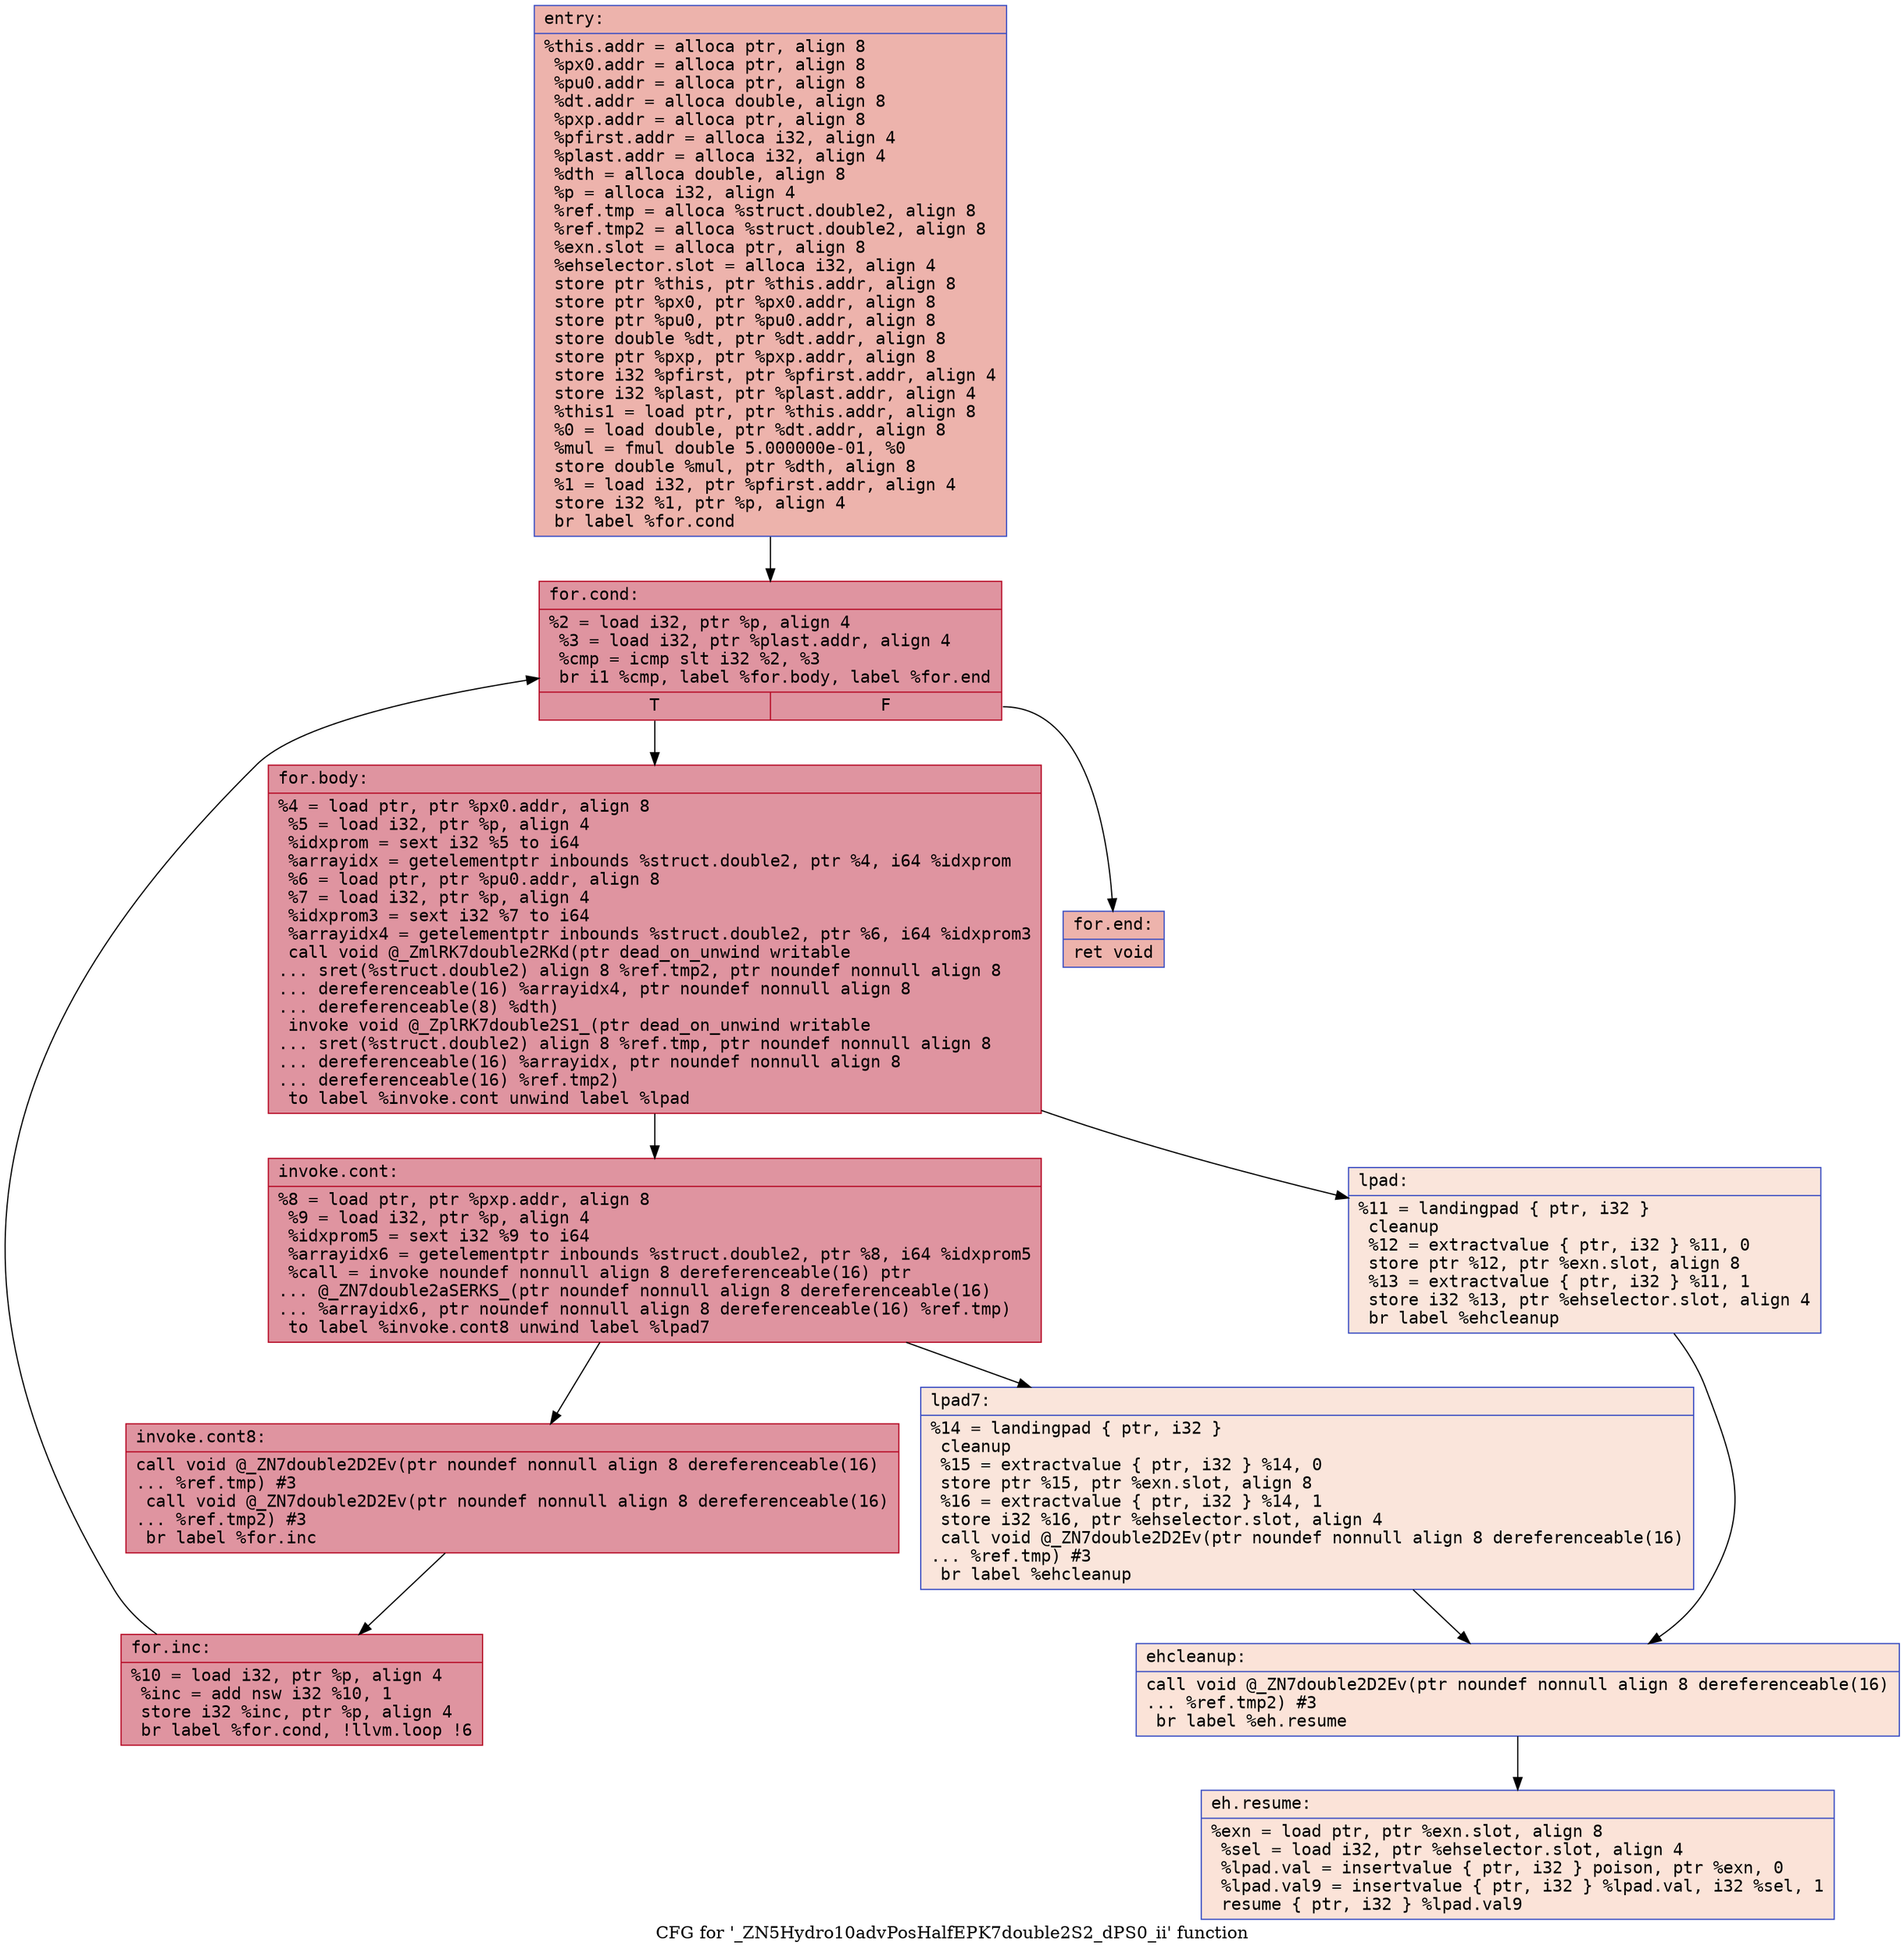 digraph "CFG for '_ZN5Hydro10advPosHalfEPK7double2S2_dPS0_ii' function" {
	label="CFG for '_ZN5Hydro10advPosHalfEPK7double2S2_dPS0_ii' function";

	Node0x5618698aba80 [shape=record,color="#3d50c3ff", style=filled, fillcolor="#d6524470" fontname="Courier",label="{entry:\l|  %this.addr = alloca ptr, align 8\l  %px0.addr = alloca ptr, align 8\l  %pu0.addr = alloca ptr, align 8\l  %dt.addr = alloca double, align 8\l  %pxp.addr = alloca ptr, align 8\l  %pfirst.addr = alloca i32, align 4\l  %plast.addr = alloca i32, align 4\l  %dth = alloca double, align 8\l  %p = alloca i32, align 4\l  %ref.tmp = alloca %struct.double2, align 8\l  %ref.tmp2 = alloca %struct.double2, align 8\l  %exn.slot = alloca ptr, align 8\l  %ehselector.slot = alloca i32, align 4\l  store ptr %this, ptr %this.addr, align 8\l  store ptr %px0, ptr %px0.addr, align 8\l  store ptr %pu0, ptr %pu0.addr, align 8\l  store double %dt, ptr %dt.addr, align 8\l  store ptr %pxp, ptr %pxp.addr, align 8\l  store i32 %pfirst, ptr %pfirst.addr, align 4\l  store i32 %plast, ptr %plast.addr, align 4\l  %this1 = load ptr, ptr %this.addr, align 8\l  %0 = load double, ptr %dt.addr, align 8\l  %mul = fmul double 5.000000e-01, %0\l  store double %mul, ptr %dth, align 8\l  %1 = load i32, ptr %pfirst.addr, align 4\l  store i32 %1, ptr %p, align 4\l  br label %for.cond\l}"];
	Node0x5618698aba80 -> Node0x5618698b6440[tooltip="entry -> for.cond\nProbability 100.00%" ];
	Node0x5618698b6440 [shape=record,color="#b70d28ff", style=filled, fillcolor="#b70d2870" fontname="Courier",label="{for.cond:\l|  %2 = load i32, ptr %p, align 4\l  %3 = load i32, ptr %plast.addr, align 4\l  %cmp = icmp slt i32 %2, %3\l  br i1 %cmp, label %for.body, label %for.end\l|{<s0>T|<s1>F}}"];
	Node0x5618698b6440:s0 -> Node0x5618698b6a00[tooltip="for.cond -> for.body\nProbability 96.88%" ];
	Node0x5618698b6440:s1 -> Node0x5618698b6a80[tooltip="for.cond -> for.end\nProbability 3.12%" ];
	Node0x5618698b6a00 [shape=record,color="#b70d28ff", style=filled, fillcolor="#b70d2870" fontname="Courier",label="{for.body:\l|  %4 = load ptr, ptr %px0.addr, align 8\l  %5 = load i32, ptr %p, align 4\l  %idxprom = sext i32 %5 to i64\l  %arrayidx = getelementptr inbounds %struct.double2, ptr %4, i64 %idxprom\l  %6 = load ptr, ptr %pu0.addr, align 8\l  %7 = load i32, ptr %p, align 4\l  %idxprom3 = sext i32 %7 to i64\l  %arrayidx4 = getelementptr inbounds %struct.double2, ptr %6, i64 %idxprom3\l  call void @_ZmlRK7double2RKd(ptr dead_on_unwind writable\l... sret(%struct.double2) align 8 %ref.tmp2, ptr noundef nonnull align 8\l... dereferenceable(16) %arrayidx4, ptr noundef nonnull align 8\l... dereferenceable(8) %dth)\l  invoke void @_ZplRK7double2S1_(ptr dead_on_unwind writable\l... sret(%struct.double2) align 8 %ref.tmp, ptr noundef nonnull align 8\l... dereferenceable(16) %arrayidx, ptr noundef nonnull align 8\l... dereferenceable(16) %ref.tmp2)\l          to label %invoke.cont unwind label %lpad\l}"];
	Node0x5618698b6a00 -> Node0x5618698b71e0[tooltip="for.body -> invoke.cont\nProbability 100.00%" ];
	Node0x5618698b6a00 -> Node0x5618698b7290[tooltip="for.body -> lpad\nProbability 0.00%" ];
	Node0x5618698b71e0 [shape=record,color="#b70d28ff", style=filled, fillcolor="#b70d2870" fontname="Courier",label="{invoke.cont:\l|  %8 = load ptr, ptr %pxp.addr, align 8\l  %9 = load i32, ptr %p, align 4\l  %idxprom5 = sext i32 %9 to i64\l  %arrayidx6 = getelementptr inbounds %struct.double2, ptr %8, i64 %idxprom5\l  %call = invoke noundef nonnull align 8 dereferenceable(16) ptr\l... @_ZN7double2aSERKS_(ptr noundef nonnull align 8 dereferenceable(16)\l... %arrayidx6, ptr noundef nonnull align 8 dereferenceable(16) %ref.tmp)\l          to label %invoke.cont8 unwind label %lpad7\l}"];
	Node0x5618698b71e0 -> Node0x5618698b7840[tooltip="invoke.cont -> invoke.cont8\nProbability 100.00%" ];
	Node0x5618698b71e0 -> Node0x5618698b78c0[tooltip="invoke.cont -> lpad7\nProbability 0.00%" ];
	Node0x5618698b7840 [shape=record,color="#b70d28ff", style=filled, fillcolor="#b70d2870" fontname="Courier",label="{invoke.cont8:\l|  call void @_ZN7double2D2Ev(ptr noundef nonnull align 8 dereferenceable(16)\l... %ref.tmp) #3\l  call void @_ZN7double2D2Ev(ptr noundef nonnull align 8 dereferenceable(16)\l... %ref.tmp2) #3\l  br label %for.inc\l}"];
	Node0x5618698b7840 -> Node0x5618698b7d50[tooltip="invoke.cont8 -> for.inc\nProbability 100.00%" ];
	Node0x5618698b7d50 [shape=record,color="#b70d28ff", style=filled, fillcolor="#b70d2870" fontname="Courier",label="{for.inc:\l|  %10 = load i32, ptr %p, align 4\l  %inc = add nsw i32 %10, 1\l  store i32 %inc, ptr %p, align 4\l  br label %for.cond, !llvm.loop !6\l}"];
	Node0x5618698b7d50 -> Node0x5618698b6440[tooltip="for.inc -> for.cond\nProbability 100.00%" ];
	Node0x5618698b7290 [shape=record,color="#3d50c3ff", style=filled, fillcolor="#f4c5ad70" fontname="Courier",label="{lpad:\l|  %11 = landingpad \{ ptr, i32 \}\l          cleanup\l  %12 = extractvalue \{ ptr, i32 \} %11, 0\l  store ptr %12, ptr %exn.slot, align 8\l  %13 = extractvalue \{ ptr, i32 \} %11, 1\l  store i32 %13, ptr %ehselector.slot, align 4\l  br label %ehcleanup\l}"];
	Node0x5618698b7290 -> Node0x5618698b83e0[tooltip="lpad -> ehcleanup\nProbability 100.00%" ];
	Node0x5618698b78c0 [shape=record,color="#3d50c3ff", style=filled, fillcolor="#f4c5ad70" fontname="Courier",label="{lpad7:\l|  %14 = landingpad \{ ptr, i32 \}\l          cleanup\l  %15 = extractvalue \{ ptr, i32 \} %14, 0\l  store ptr %15, ptr %exn.slot, align 8\l  %16 = extractvalue \{ ptr, i32 \} %14, 1\l  store i32 %16, ptr %ehselector.slot, align 4\l  call void @_ZN7double2D2Ev(ptr noundef nonnull align 8 dereferenceable(16)\l... %ref.tmp) #3\l  br label %ehcleanup\l}"];
	Node0x5618698b78c0 -> Node0x5618698b83e0[tooltip="lpad7 -> ehcleanup\nProbability 100.00%" ];
	Node0x5618698b83e0 [shape=record,color="#3d50c3ff", style=filled, fillcolor="#f6bfa670" fontname="Courier",label="{ehcleanup:\l|  call void @_ZN7double2D2Ev(ptr noundef nonnull align 8 dereferenceable(16)\l... %ref.tmp2) #3\l  br label %eh.resume\l}"];
	Node0x5618698b83e0 -> Node0x5618698b89d0[tooltip="ehcleanup -> eh.resume\nProbability 100.00%" ];
	Node0x5618698b6a80 [shape=record,color="#3d50c3ff", style=filled, fillcolor="#d6524470" fontname="Courier",label="{for.end:\l|  ret void\l}"];
	Node0x5618698b89d0 [shape=record,color="#3d50c3ff", style=filled, fillcolor="#f6bfa670" fontname="Courier",label="{eh.resume:\l|  %exn = load ptr, ptr %exn.slot, align 8\l  %sel = load i32, ptr %ehselector.slot, align 4\l  %lpad.val = insertvalue \{ ptr, i32 \} poison, ptr %exn, 0\l  %lpad.val9 = insertvalue \{ ptr, i32 \} %lpad.val, i32 %sel, 1\l  resume \{ ptr, i32 \} %lpad.val9\l}"];
}
